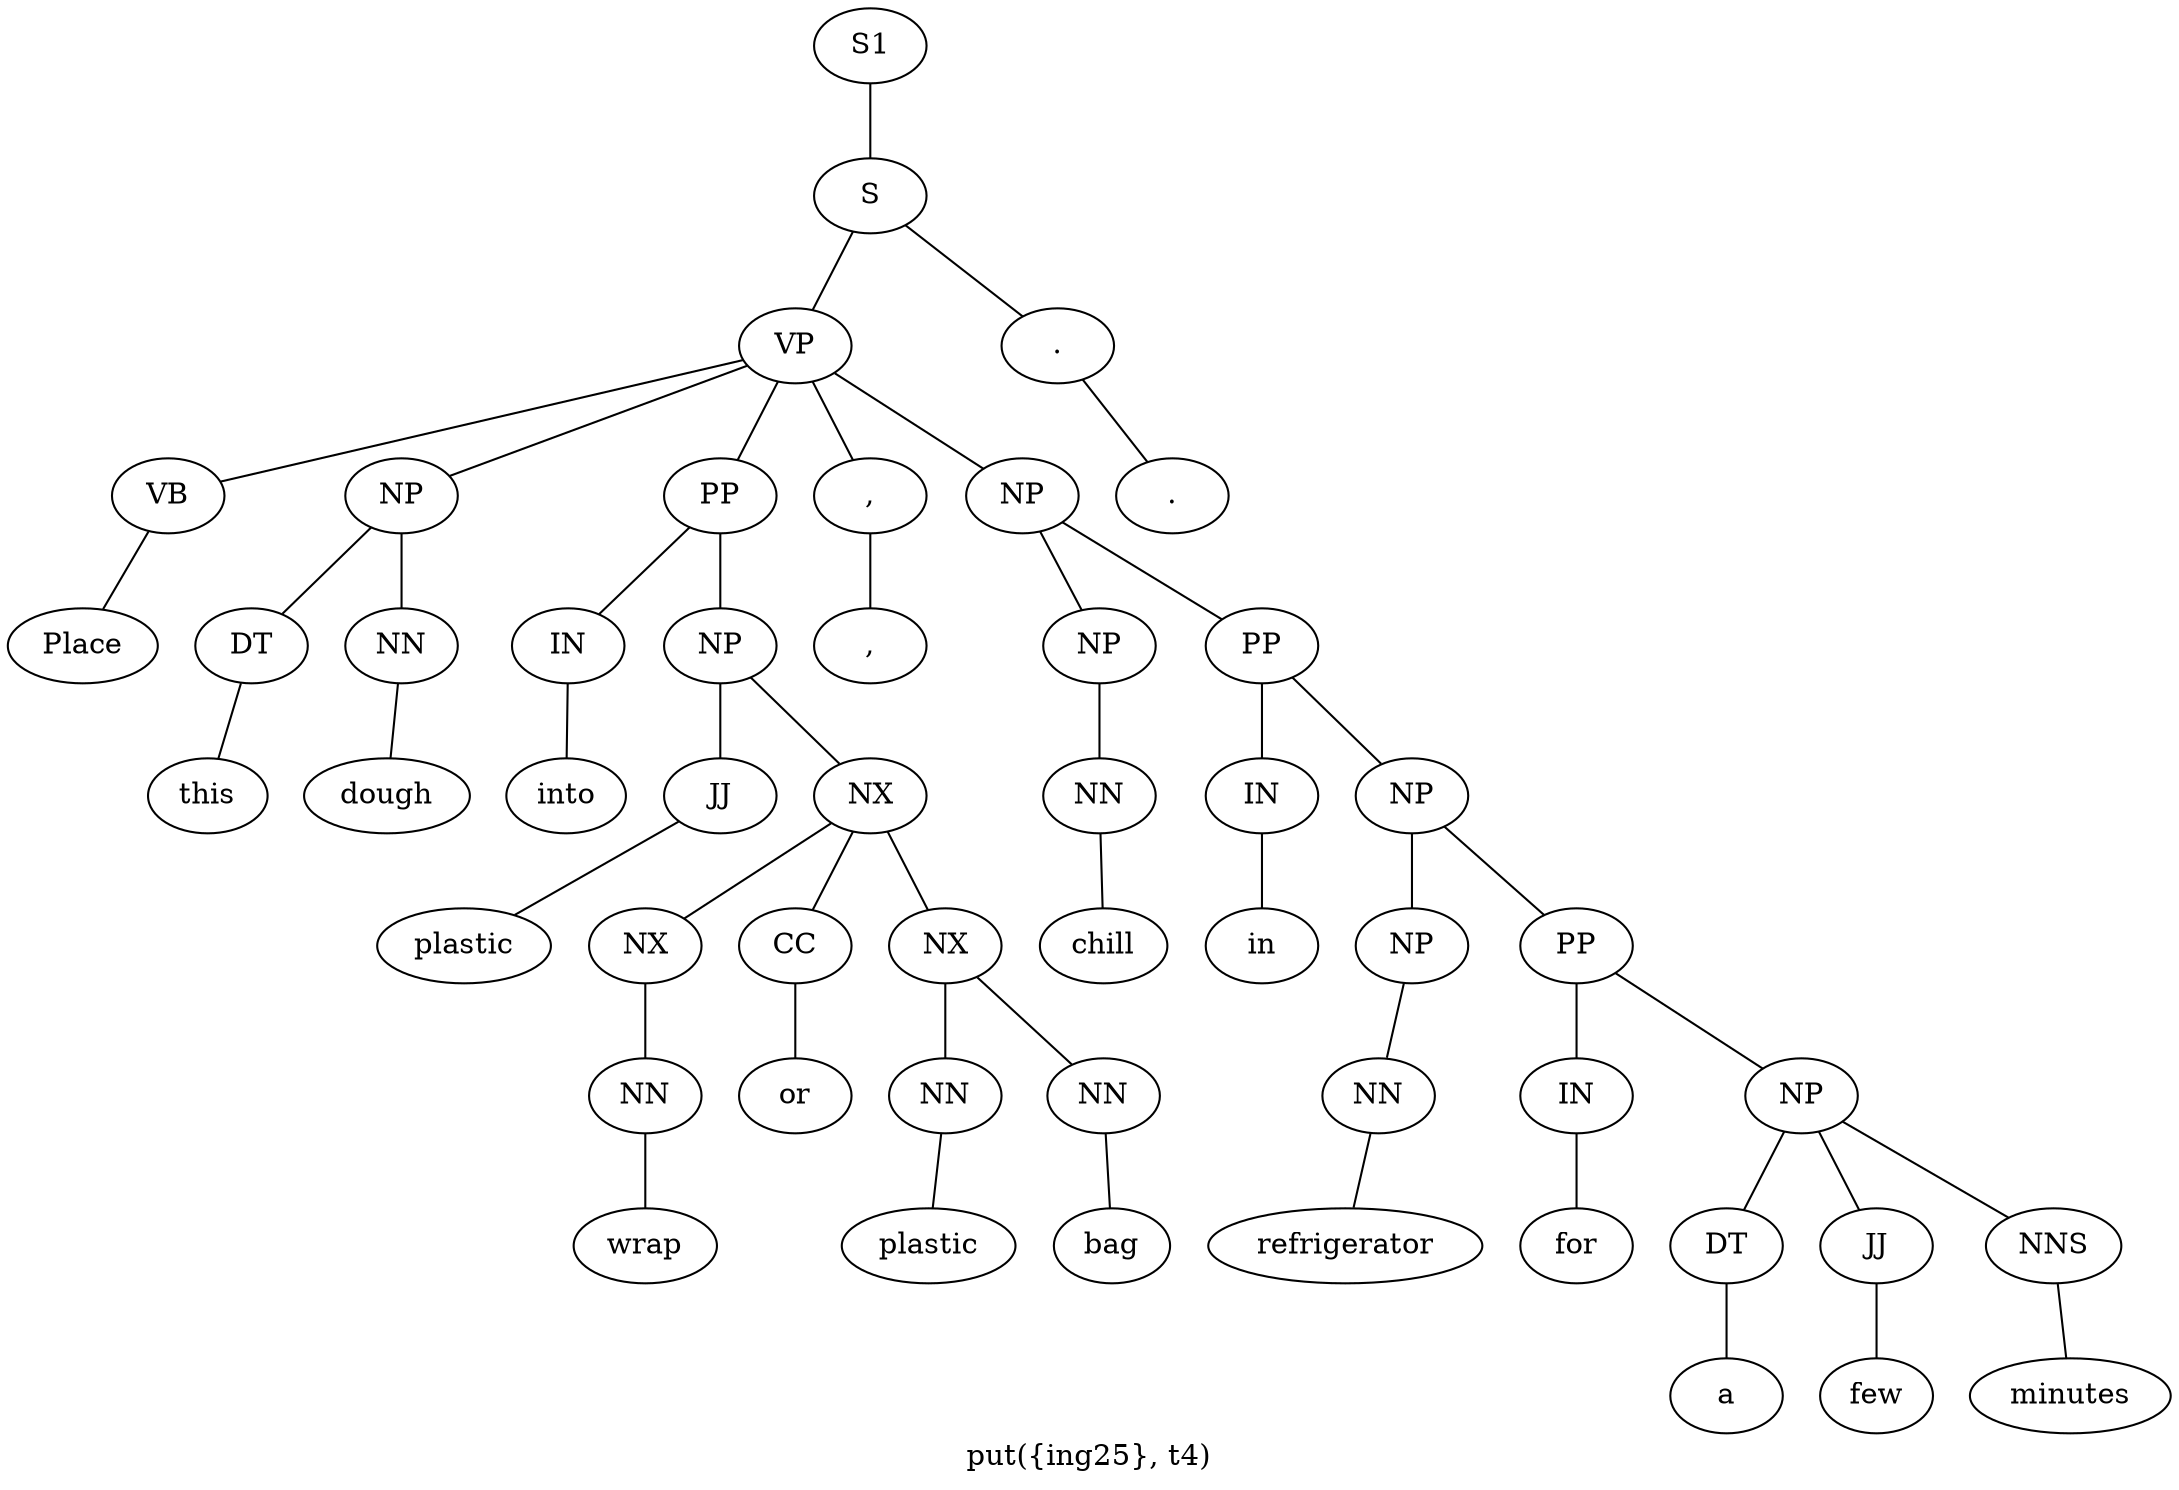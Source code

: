 graph SyntaxGraph {
	label = "put({ing25}, t4)";
	Node0 [label="S1"];
	Node1 [label="S"];
	Node2 [label="VP"];
	Node3 [label="VB"];
	Node4 [label="Place"];
	Node5 [label="NP"];
	Node6 [label="DT"];
	Node7 [label="this"];
	Node8 [label="NN"];
	Node9 [label="dough"];
	Node10 [label="PP"];
	Node11 [label="IN"];
	Node12 [label="into"];
	Node13 [label="NP"];
	Node14 [label="JJ"];
	Node15 [label="plastic"];
	Node16 [label="NX"];
	Node17 [label="NX"];
	Node18 [label="NN"];
	Node19 [label="wrap"];
	Node20 [label="CC"];
	Node21 [label="or"];
	Node22 [label="NX"];
	Node23 [label="NN"];
	Node24 [label="plastic"];
	Node25 [label="NN"];
	Node26 [label="bag"];
	Node27 [label=","];
	Node28 [label=","];
	Node29 [label="NP"];
	Node30 [label="NP"];
	Node31 [label="NN"];
	Node32 [label="chill"];
	Node33 [label="PP"];
	Node34 [label="IN"];
	Node35 [label="in"];
	Node36 [label="NP"];
	Node37 [label="NP"];
	Node38 [label="NN"];
	Node39 [label="refrigerator"];
	Node40 [label="PP"];
	Node41 [label="IN"];
	Node42 [label="for"];
	Node43 [label="NP"];
	Node44 [label="DT"];
	Node45 [label="a"];
	Node46 [label="JJ"];
	Node47 [label="few"];
	Node48 [label="NNS"];
	Node49 [label="minutes"];
	Node50 [label="."];
	Node51 [label="."];

	Node0 -- Node1;
	Node1 -- Node2;
	Node1 -- Node50;
	Node2 -- Node3;
	Node2 -- Node5;
	Node2 -- Node10;
	Node2 -- Node27;
	Node2 -- Node29;
	Node3 -- Node4;
	Node5 -- Node6;
	Node5 -- Node8;
	Node6 -- Node7;
	Node8 -- Node9;
	Node10 -- Node11;
	Node10 -- Node13;
	Node11 -- Node12;
	Node13 -- Node14;
	Node13 -- Node16;
	Node14 -- Node15;
	Node16 -- Node17;
	Node16 -- Node20;
	Node16 -- Node22;
	Node17 -- Node18;
	Node18 -- Node19;
	Node20 -- Node21;
	Node22 -- Node23;
	Node22 -- Node25;
	Node23 -- Node24;
	Node25 -- Node26;
	Node27 -- Node28;
	Node29 -- Node30;
	Node29 -- Node33;
	Node30 -- Node31;
	Node31 -- Node32;
	Node33 -- Node34;
	Node33 -- Node36;
	Node34 -- Node35;
	Node36 -- Node37;
	Node36 -- Node40;
	Node37 -- Node38;
	Node38 -- Node39;
	Node40 -- Node41;
	Node40 -- Node43;
	Node41 -- Node42;
	Node43 -- Node44;
	Node43 -- Node46;
	Node43 -- Node48;
	Node44 -- Node45;
	Node46 -- Node47;
	Node48 -- Node49;
	Node50 -- Node51;
}